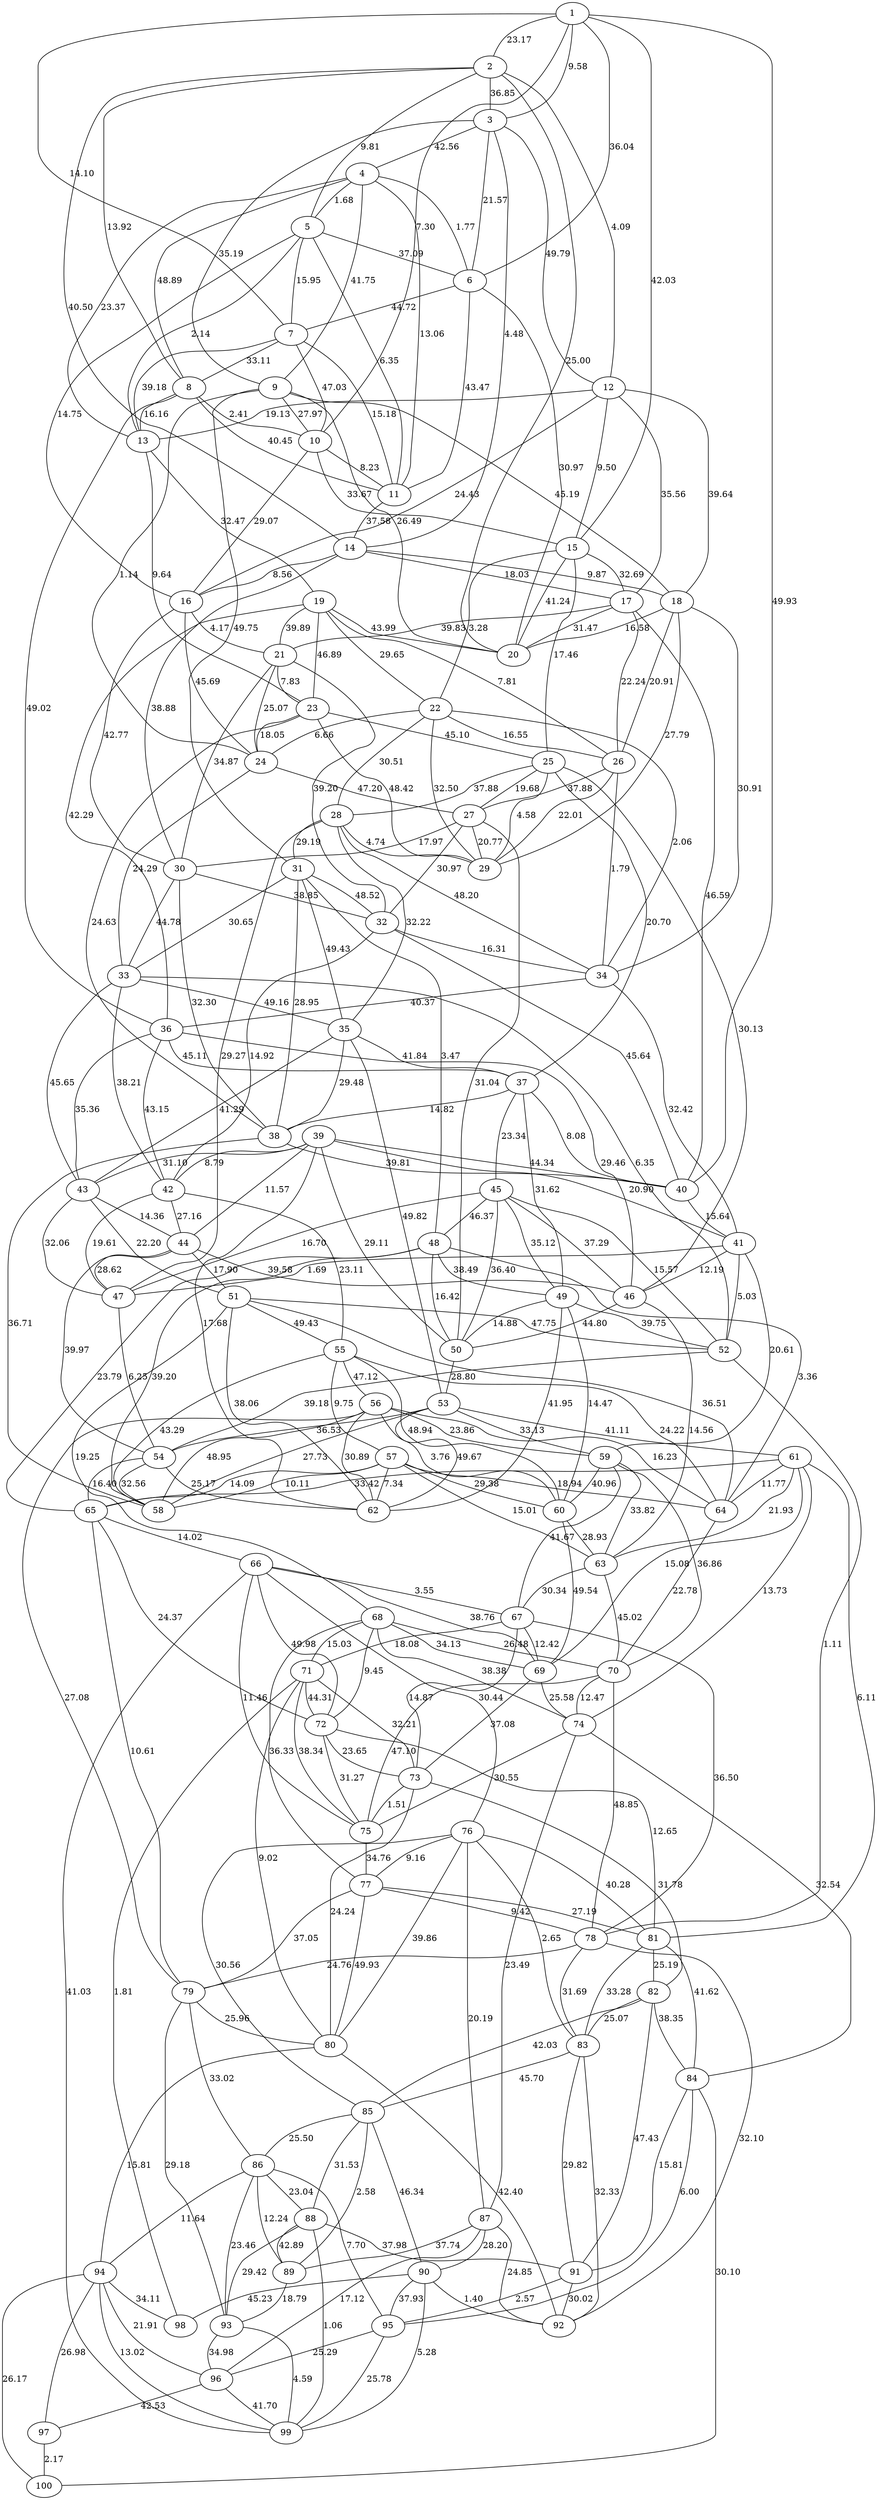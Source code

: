 graph {
1--2[label=23.17]
1--3[label=9.58]
2--3[label=36.85]
3--4[label=42.56]
2--5[label=9.81]
4--5[label=1.68]
1--6[label=36.04]
3--6[label=21.57]
4--6[label=1.77]
5--6[label=37.09]
1--7[label=14.10]
5--7[label=15.95]
6--7[label=44.72]
2--8[label=13.92]
4--8[label=48.89]
7--8[label=33.11]
3--9[label=35.19]
4--9[label=41.75]
1--10[label=7.30]
7--10[label=47.03]
8--10[label=2.41]
9--10[label=27.97]
4--11[label=13.06]
5--11[label=6.35]
6--11[label=43.47]
7--11[label=15.18]
8--11[label=40.45]
10--11[label=8.23]
2--12[label=4.09]
3--12[label=49.79]
4--13[label=23.37]
5--13[label=2.14]
7--13[label=39.18]
8--13[label=16.16]
12--13[label=19.13]
2--14[label=40.50]
3--14[label=4.48]
11--14[label=37.58]
1--15[label=42.03]
10--15[label=33.67]
12--15[label=9.50]
5--16[label=14.75]
10--16[label=29.07]
12--16[label=24.43]
14--16[label=8.56]
12--17[label=35.56]
14--17[label=18.03]
15--17[label=32.69]
9--18[label=45.19]
12--18[label=39.64]
14--18[label=9.87]
13--19[label=32.47]
2--20[label=25.00]
6--20[label=30.97]
9--20[label=26.49]
15--20[label=41.24]
17--20[label=31.47]
18--20[label=16.58]
19--20[label=43.99]
16--21[label=4.17]
17--21[label=39.83]
19--21[label=39.89]
15--22[label=3.28]
19--22[label=29.65]
13--23[label=9.64]
19--23[label=46.89]
21--23[label=7.83]
9--24[label=1.14]
16--24[label=45.69]
21--24[label=25.07]
22--24[label=6.66]
23--24[label=18.05]
15--25[label=17.46]
23--25[label=45.10]
17--26[label=22.24]
18--26[label=20.91]
19--26[label=7.81]
22--26[label=16.55]
24--27[label=47.20]
25--27[label=19.68]
26--27[label=37.88]
22--28[label=30.51]
25--28[label=37.88]
18--29[label=27.79]
22--29[label=32.50]
23--29[label=48.42]
25--29[label=4.58]
26--29[label=22.01]
27--29[label=20.77]
28--29[label=4.74]
14--30[label=38.88]
16--30[label=42.77]
21--30[label=34.87]
27--30[label=17.97]
9--31[label=49.75]
28--31[label=29.19]
21--32[label=39.20]
27--32[label=30.97]
30--32[label=38.85]
31--32[label=48.52]
24--33[label=24.29]
30--33[label=44.78]
31--33[label=30.65]
18--34[label=30.91]
22--34[label=2.06]
26--34[label=1.79]
28--34[label=48.20]
32--34[label=16.31]
28--35[label=32.22]
31--35[label=49.43]
33--35[label=49.16]
8--36[label=49.02]
19--36[label=42.29]
34--36[label=40.37]
25--37[label=20.70]
35--37[label=41.84]
36--37[label=45.11]
23--38[label=24.63]
30--38[label=32.30]
31--38[label=28.95]
35--38[label=29.48]
37--38[label=14.82]
1--40[label=49.93]
17--40[label=46.59]
32--40[label=45.64]
37--40[label=8.08]
38--40[label=39.81]
39--40[label=44.34]
34--41[label=32.42]
39--41[label=20.90]
40--41[label=15.64]
32--42[label=14.92]
33--42[label=38.21]
36--42[label=43.15]
39--42[label=8.79]
33--43[label=45.65]
35--43[label=41.29]
36--43[label=35.36]
39--43[label=31.10]
39--44[label=11.57]
42--44[label=27.16]
43--44[label=14.36]
37--45[label=23.34]
25--46[label=30.13]
36--46[label=29.46]
41--46[label=12.19]
44--46[label=39.58]
45--46[label=37.29]
28--47[label=29.27]
41--47[label=1.69]
42--47[label=19.61]
43--47[label=32.06]
44--47[label=28.62]
45--47[label=16.70]
31--48[label=3.47]
45--48[label=46.37]
37--49[label=31.62]
45--49[label=35.12]
48--49[label=38.49]
27--50[label=31.04]
39--50[label=29.11]
45--50[label=36.40]
46--50[label=44.80]
48--50[label=16.42]
49--50[label=14.88]
43--51[label=22.20]
44--51[label=17.90]
33--52[label=6.35]
41--52[label=5.03]
45--52[label=15.57]
49--52[label=39.75]
51--52[label=47.75]
35--53[label=49.82]
50--53[label=28.80]
44--54[label=39.97]
47--54[label=6.25]
52--54[label=39.18]
53--54[label=36.53]
42--55[label=23.11]
51--55[label=49.43]
55--56[label=47.12]
55--57[label=9.75]
38--58[label=36.71]
48--58[label=39.20]
53--58[label=27.73]
54--58[label=32.56]
55--58[label=43.29]
56--58[label=48.95]
57--58[label=10.11]
41--59[label=20.61]
53--59[label=33.13]
56--59[label=23.86]
49--60[label=14.47]
55--60[label=48.94]
56--60[label=3.76]
57--60[label=29.38]
59--60[label=40.96]
53--61[label=41.11]
39--62[label=17.68]
49--62[label=41.95]
51--62[label=38.06]
53--62[label=49.67]
54--62[label=25.17]
56--62[label=30.89]
57--62[label=7.34]
46--63[label=14.56]
57--63[label=15.01]
59--63[label=33.82]
60--63[label=28.93]
61--63[label=21.93]
48--64[label=3.36]
51--64[label=36.51]
55--64[label=24.22]
56--64[label=16.23]
57--64[label=18.94]
61--64[label=11.77]
48--65[label=23.79]
54--65[label=16.40]
57--65[label=14.09]
61--65[label=33.42]
65--66[label=14.02]
59--67[label=41.67]
63--67[label=30.34]
66--67[label=3.55]
51--68[label=19.25]
60--69[label=49.54]
61--69[label=15.08]
66--69[label=38.76]
67--69[label=12.42]
68--69[label=34.13]
59--70[label=36.86]
63--70[label=45.02]
64--70[label=22.78]
68--70[label=26.48]
67--71[label=18.08]
68--71[label=15.03]
65--72[label=24.37]
66--72[label=49.98]
68--72[label=9.45]
71--72[label=44.31]
67--73[label=14.87]
69--73[label=37.08]
71--73[label=32.21]
72--73[label=23.65]
61--74[label=13.73]
68--74[label=38.38]
69--74[label=25.58]
70--74[label=12.47]
66--75[label=11.46]
70--75[label=47.10]
71--75[label=38.34]
72--75[label=31.27]
73--75[label=1.51]
74--75[label=30.55]
66--76[label=30.44]
68--77[label=36.33]
75--77[label=34.76]
76--77[label=9.16]
52--78[label=1.11]
67--78[label=36.50]
70--78[label=48.85]
77--78[label=9.42]
56--79[label=27.08]
65--79[label=10.61]
77--79[label=37.05]
78--79[label=24.76]
71--80[label=9.02]
73--80[label=24.24]
76--80[label=39.86]
77--80[label=49.93]
79--80[label=25.96]
61--81[label=6.11]
72--81[label=12.65]
76--81[label=40.28]
77--81[label=27.19]
73--82[label=31.78]
81--82[label=25.19]
76--83[label=2.65]
78--83[label=31.69]
81--83[label=33.28]
82--83[label=25.07]
74--84[label=32.54]
81--84[label=41.62]
82--84[label=38.35]
76--85[label=30.56]
82--85[label=42.03]
83--85[label=45.70]
79--86[label=33.02]
85--86[label=25.50]
74--87[label=23.49]
76--87[label=20.19]
85--88[label=31.53]
86--88[label=23.04]
85--89[label=2.58]
86--89[label=12.24]
87--89[label=37.74]
88--89[label=42.89]
85--90[label=46.34]
87--90[label=28.20]
82--91[label=47.43]
83--91[label=29.82]
84--91[label=15.81]
88--91[label=37.98]
78--92[label=32.10]
80--92[label=42.40]
83--92[label=32.33]
87--92[label=24.85]
90--92[label=1.40]
91--92[label=30.02]
79--93[label=29.18]
86--93[label=23.46]
88--93[label=29.42]
89--93[label=18.79]
80--94[label=15.81]
86--94[label=11.64]
84--95[label=6.00]
86--95[label=7.70]
90--95[label=37.93]
91--95[label=2.57]
87--96[label=17.12]
93--96[label=34.98]
94--96[label=21.91]
95--96[label=25.29]
94--97[label=26.98]
96--97[label=42.53]
71--98[label=1.81]
90--98[label=45.23]
94--98[label=34.11]
66--99[label=41.03]
88--99[label=1.06]
90--99[label=5.28]
93--99[label=4.59]
94--99[label=13.02]
95--99[label=25.78]
96--99[label=41.70]
84--100[label=30.10]
94--100[label=26.17]
97--100[label=2.17]
}
